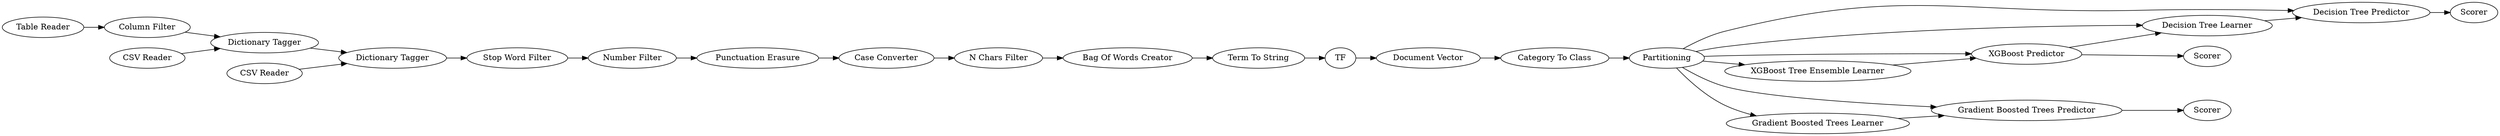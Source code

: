 digraph {
	29 [label="Punctuation Erasure"]
	30 [label="Number Filter"]
	33 [label="Case Converter"]
	69 [label="Stop Word Filter"]
	72 [label="Column Filter"]
	190 [label="Dictionary Tagger"]
	191 [label="Dictionary Tagger"]
	195 [label="CSV Reader"]
	196 [label="CSV Reader"]
	197 [label="Bag Of Words Creator"]
	198 [label=TF]
	279 [label="Decision Tree Predictor"]
	291 [label="Decision Tree Learner"]
	299 [label="XGBoost Predictor"]
	361 [label="XGBoost Tree Ensemble Learner"]
	392 [label="Document Vector"]
	393 [label="N Chars Filter"]
	394 [label=Partitioning]
	395 [label="Gradient Boosted Trees Predictor"]
	396 [label="Gradient Boosted Trees Learner"]
	397 [label="Term To String"]
	399 [label="Table Reader"]
	400 [label="Category To Class"]
	402 [label=Scorer]
	403 [label=Scorer]
	404 [label=Scorer]
	29 -> 33
	30 -> 29
	33 -> 393
	69 -> 30
	72 -> 190
	190 -> 191
	191 -> 69
	195 -> 191
	196 -> 190
	197 -> 397
	198 -> 392
	279 -> 404
	291 -> 279
	299 -> 291
	299 -> 403
	361 -> 299
	392 -> 400
	393 -> 197
	394 -> 395
	394 -> 396
	394 -> 279
	394 -> 299
	394 -> 361
	394 -> 291
	395 -> 402
	396 -> 395
	397 -> 198
	399 -> 72
	400 -> 394
	rankdir=LR
}
